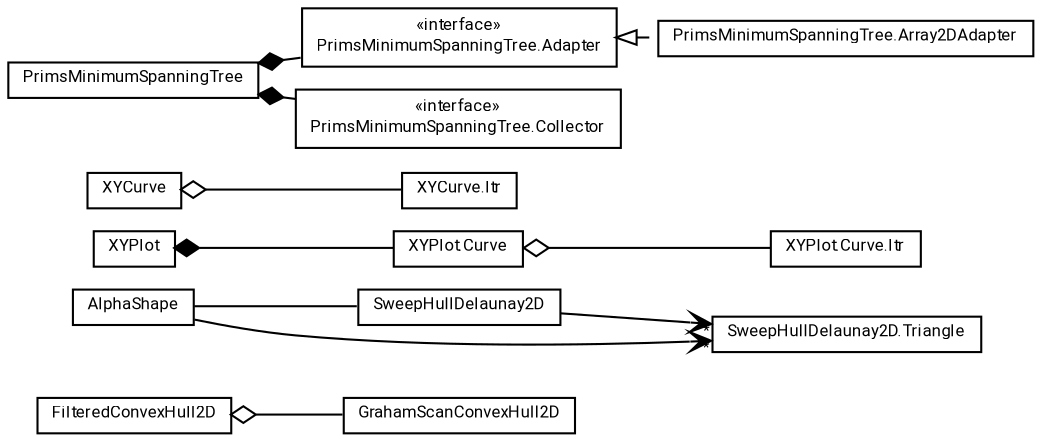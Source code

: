 #!/usr/local/bin/dot
#
# Class diagram 
# Generated by UMLGraph version R5_7_2-60-g0e99a6 (http://www.spinellis.gr/umlgraph/)
#

digraph G {
	graph [fontnames="svg"]
	edge [fontname="Roboto",fontsize=7,labelfontname="Roboto",labelfontsize=7,color="black"];
	node [fontname="Roboto",fontcolor="black",fontsize=8,shape=plaintext,margin=0,width=0,height=0];
	nodesep=0.15;
	ranksep=0.25;
	rankdir=LR;
	// de.lmu.ifi.dbs.elki.math.geometry.FilteredConvexHull2D
	c497415 [label=<<table title="de.lmu.ifi.dbs.elki.math.geometry.FilteredConvexHull2D" border="0" cellborder="1" cellspacing="0" cellpadding="2" href="FilteredConvexHull2D.html" target="_parent">
		<tr><td><table border="0" cellspacing="0" cellpadding="1">
		<tr><td align="center" balign="center"> <font face="Roboto">FilteredConvexHull2D</font> </td></tr>
		</table></td></tr>
		</table>>, URL="FilteredConvexHull2D.html"];
	// de.lmu.ifi.dbs.elki.math.geometry.GrahamScanConvexHull2D
	c497416 [label=<<table title="de.lmu.ifi.dbs.elki.math.geometry.GrahamScanConvexHull2D" border="0" cellborder="1" cellspacing="0" cellpadding="2" href="GrahamScanConvexHull2D.html" target="_parent">
		<tr><td><table border="0" cellspacing="0" cellpadding="1">
		<tr><td align="center" balign="center"> <font face="Roboto">GrahamScanConvexHull2D</font> </td></tr>
		</table></td></tr>
		</table>>, URL="GrahamScanConvexHull2D.html"];
	// de.lmu.ifi.dbs.elki.math.geometry.SweepHullDelaunay2D
	c497417 [label=<<table title="de.lmu.ifi.dbs.elki.math.geometry.SweepHullDelaunay2D" border="0" cellborder="1" cellspacing="0" cellpadding="2" href="SweepHullDelaunay2D.html" target="_parent">
		<tr><td><table border="0" cellspacing="0" cellpadding="1">
		<tr><td align="center" balign="center"> <font face="Roboto">SweepHullDelaunay2D</font> </td></tr>
		</table></td></tr>
		</table>>, URL="SweepHullDelaunay2D.html"];
	// de.lmu.ifi.dbs.elki.math.geometry.SweepHullDelaunay2D.Triangle
	c497419 [label=<<table title="de.lmu.ifi.dbs.elki.math.geometry.SweepHullDelaunay2D.Triangle" border="0" cellborder="1" cellspacing="0" cellpadding="2" href="SweepHullDelaunay2D.Triangle.html" target="_parent">
		<tr><td><table border="0" cellspacing="0" cellpadding="1">
		<tr><td align="center" balign="center"> <font face="Roboto">SweepHullDelaunay2D.Triangle</font> </td></tr>
		</table></td></tr>
		</table>>, URL="SweepHullDelaunay2D.Triangle.html"];
	// de.lmu.ifi.dbs.elki.math.geometry.XYPlot
	c497420 [label=<<table title="de.lmu.ifi.dbs.elki.math.geometry.XYPlot" border="0" cellborder="1" cellspacing="0" cellpadding="2" href="XYPlot.html" target="_parent">
		<tr><td><table border="0" cellspacing="0" cellpadding="1">
		<tr><td align="center" balign="center"> <font face="Roboto">XYPlot</font> </td></tr>
		</table></td></tr>
		</table>>, URL="XYPlot.html"];
	// de.lmu.ifi.dbs.elki.math.geometry.XYPlot.Curve
	c497421 [label=<<table title="de.lmu.ifi.dbs.elki.math.geometry.XYPlot.Curve" border="0" cellborder="1" cellspacing="0" cellpadding="2" href="XYPlot.Curve.html" target="_parent">
		<tr><td><table border="0" cellspacing="0" cellpadding="1">
		<tr><td align="center" balign="center"> <font face="Roboto">XYPlot.Curve</font> </td></tr>
		</table></td></tr>
		</table>>, URL="XYPlot.Curve.html"];
	// de.lmu.ifi.dbs.elki.math.geometry.XYPlot.Curve.Itr
	c497422 [label=<<table title="de.lmu.ifi.dbs.elki.math.geometry.XYPlot.Curve.Itr" border="0" cellborder="1" cellspacing="0" cellpadding="2" href="XYPlot.Curve.Itr.html" target="_parent">
		<tr><td><table border="0" cellspacing="0" cellpadding="1">
		<tr><td align="center" balign="center"> <font face="Roboto">XYPlot.Curve.Itr</font> </td></tr>
		</table></td></tr>
		</table>>, URL="XYPlot.Curve.Itr.html"];
	// de.lmu.ifi.dbs.elki.math.geometry.XYCurve
	c497423 [label=<<table title="de.lmu.ifi.dbs.elki.math.geometry.XYCurve" border="0" cellborder="1" cellspacing="0" cellpadding="2" href="XYCurve.html" target="_parent">
		<tr><td><table border="0" cellspacing="0" cellpadding="1">
		<tr><td align="center" balign="center"> <font face="Roboto">XYCurve</font> </td></tr>
		</table></td></tr>
		</table>>, URL="XYCurve.html"];
	// de.lmu.ifi.dbs.elki.math.geometry.XYCurve.Itr
	c497424 [label=<<table title="de.lmu.ifi.dbs.elki.math.geometry.XYCurve.Itr" border="0" cellborder="1" cellspacing="0" cellpadding="2" href="XYCurve.Itr.html" target="_parent">
		<tr><td><table border="0" cellspacing="0" cellpadding="1">
		<tr><td align="center" balign="center"> <font face="Roboto">XYCurve.Itr</font> </td></tr>
		</table></td></tr>
		</table>>, URL="XYCurve.Itr.html"];
	// de.lmu.ifi.dbs.elki.math.geometry.PrimsMinimumSpanningTree
	c497425 [label=<<table title="de.lmu.ifi.dbs.elki.math.geometry.PrimsMinimumSpanningTree" border="0" cellborder="1" cellspacing="0" cellpadding="2" href="PrimsMinimumSpanningTree.html" target="_parent">
		<tr><td><table border="0" cellspacing="0" cellpadding="1">
		<tr><td align="center" balign="center"> <font face="Roboto">PrimsMinimumSpanningTree</font> </td></tr>
		</table></td></tr>
		</table>>, URL="PrimsMinimumSpanningTree.html"];
	// de.lmu.ifi.dbs.elki.math.geometry.PrimsMinimumSpanningTree.Adapter<T>
	c497426 [label=<<table title="de.lmu.ifi.dbs.elki.math.geometry.PrimsMinimumSpanningTree.Adapter" border="0" cellborder="1" cellspacing="0" cellpadding="2" href="PrimsMinimumSpanningTree.Adapter.html" target="_parent">
		<tr><td><table border="0" cellspacing="0" cellpadding="1">
		<tr><td align="center" balign="center"> &#171;interface&#187; </td></tr>
		<tr><td align="center" balign="center"> <font face="Roboto">PrimsMinimumSpanningTree.Adapter</font> </td></tr>
		</table></td></tr>
		</table>>, URL="PrimsMinimumSpanningTree.Adapter.html"];
	// de.lmu.ifi.dbs.elki.math.geometry.PrimsMinimumSpanningTree.Collector
	c497427 [label=<<table title="de.lmu.ifi.dbs.elki.math.geometry.PrimsMinimumSpanningTree.Collector" border="0" cellborder="1" cellspacing="0" cellpadding="2" href="PrimsMinimumSpanningTree.Collector.html" target="_parent">
		<tr><td><table border="0" cellspacing="0" cellpadding="1">
		<tr><td align="center" balign="center"> &#171;interface&#187; </td></tr>
		<tr><td align="center" balign="center"> <font face="Roboto">PrimsMinimumSpanningTree.Collector</font> </td></tr>
		</table></td></tr>
		</table>>, URL="PrimsMinimumSpanningTree.Collector.html"];
	// de.lmu.ifi.dbs.elki.math.geometry.PrimsMinimumSpanningTree.Array2DAdapter
	c497428 [label=<<table title="de.lmu.ifi.dbs.elki.math.geometry.PrimsMinimumSpanningTree.Array2DAdapter" border="0" cellborder="1" cellspacing="0" cellpadding="2" href="PrimsMinimumSpanningTree.Array2DAdapter.html" target="_parent">
		<tr><td><table border="0" cellspacing="0" cellpadding="1">
		<tr><td align="center" balign="center"> <font face="Roboto">PrimsMinimumSpanningTree.Array2DAdapter</font> </td></tr>
		</table></td></tr>
		</table>>, URL="PrimsMinimumSpanningTree.Array2DAdapter.html"];
	// de.lmu.ifi.dbs.elki.math.geometry.AlphaShape
	c497429 [label=<<table title="de.lmu.ifi.dbs.elki.math.geometry.AlphaShape" border="0" cellborder="1" cellspacing="0" cellpadding="2" href="AlphaShape.html" target="_parent">
		<tr><td><table border="0" cellspacing="0" cellpadding="1">
		<tr><td align="center" balign="center"> <font face="Roboto">AlphaShape</font> </td></tr>
		</table></td></tr>
		</table>>, URL="AlphaShape.html"];
	// de.lmu.ifi.dbs.elki.math.geometry.FilteredConvexHull2D has de.lmu.ifi.dbs.elki.math.geometry.GrahamScanConvexHull2D
	c497415 -> c497416 [arrowhead=none,arrowtail=ediamond,dir=back,weight=4];
	// de.lmu.ifi.dbs.elki.math.geometry.XYPlot composed de.lmu.ifi.dbs.elki.math.geometry.XYPlot.Curve
	c497420 -> c497421 [arrowhead=none,arrowtail=diamond,dir=back,weight=6];
	// de.lmu.ifi.dbs.elki.math.geometry.XYPlot.Curve has de.lmu.ifi.dbs.elki.math.geometry.XYPlot.Curve.Itr
	c497421 -> c497422 [arrowhead=none,arrowtail=ediamond,dir=back,weight=4];
	// de.lmu.ifi.dbs.elki.math.geometry.XYCurve has de.lmu.ifi.dbs.elki.math.geometry.XYCurve.Itr
	c497423 -> c497424 [arrowhead=none,arrowtail=ediamond,dir=back,weight=4];
	// de.lmu.ifi.dbs.elki.math.geometry.PrimsMinimumSpanningTree composed de.lmu.ifi.dbs.elki.math.geometry.PrimsMinimumSpanningTree.Adapter<T>
	c497425 -> c497426 [arrowhead=none,arrowtail=diamond,dir=back,weight=6];
	// de.lmu.ifi.dbs.elki.math.geometry.PrimsMinimumSpanningTree composed de.lmu.ifi.dbs.elki.math.geometry.PrimsMinimumSpanningTree.Collector
	c497425 -> c497427 [arrowhead=none,arrowtail=diamond,dir=back,weight=6];
	// de.lmu.ifi.dbs.elki.math.geometry.PrimsMinimumSpanningTree.Array2DAdapter implements de.lmu.ifi.dbs.elki.math.geometry.PrimsMinimumSpanningTree.Adapter<T>
	c497426 -> c497428 [arrowtail=empty,style=dashed,dir=back,weight=9];
	// de.lmu.ifi.dbs.elki.math.geometry.AlphaShape assoc de.lmu.ifi.dbs.elki.math.geometry.SweepHullDelaunay2D
	c497429 -> c497417 [arrowhead=none,weight=2];
	// de.lmu.ifi.dbs.elki.math.geometry.SweepHullDelaunay2D navassoc de.lmu.ifi.dbs.elki.math.geometry.SweepHullDelaunay2D.Triangle
	c497417 -> c497419 [arrowhead=open,weight=1,headlabel="*"];
	// de.lmu.ifi.dbs.elki.math.geometry.AlphaShape navassoc de.lmu.ifi.dbs.elki.math.geometry.SweepHullDelaunay2D.Triangle
	c497429 -> c497419 [arrowhead=open,weight=1,headlabel="*"];
}

